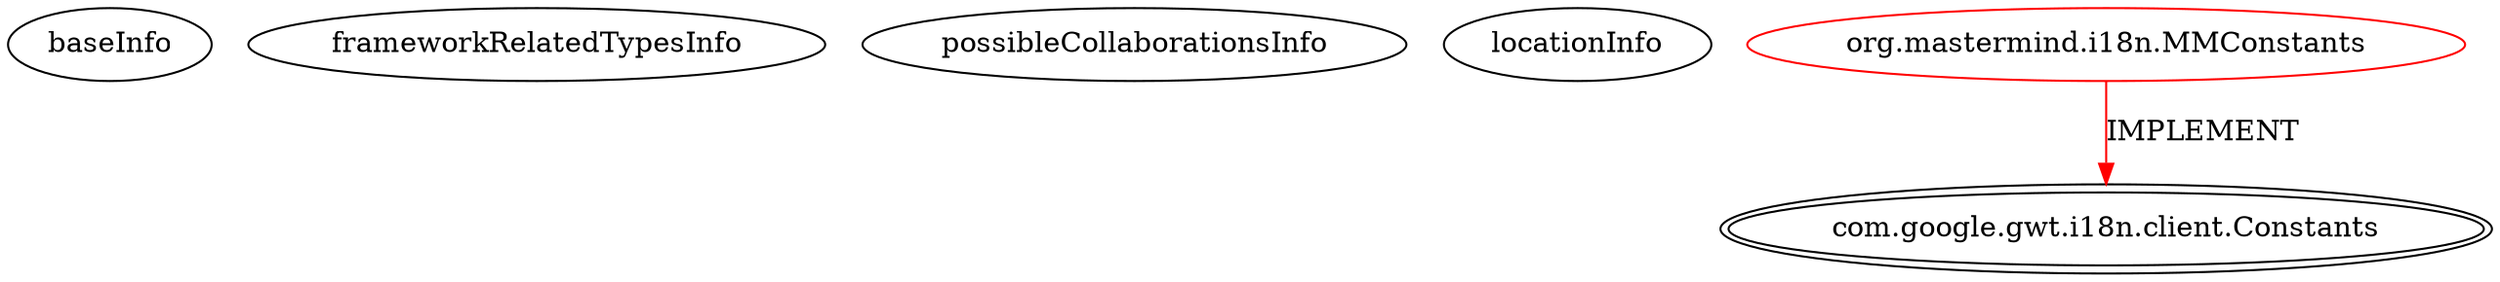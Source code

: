 digraph {
baseInfo[graphId=37,category="extension_graph",isAnonymous=false,possibleRelation=false]
frameworkRelatedTypesInfo[0="com.google.gwt.i18n.client.Constants"]
possibleCollaborationsInfo[]
locationInfo[projectName="Archerw-mastermind",filePath="/Archerw-mastermind/mastermind-master/nyu-smg-mastermind/src/org/mastermind/i18n/MMConstants.java",contextSignature="MMConstants",graphId="37"]
0[label="org.mastermind.i18n.MMConstants",vertexType="ROOT_CLIENT_CLASS_DECLARATION",isFrameworkType=false,color=red]
1[label="com.google.gwt.i18n.client.Constants",vertexType="FRAMEWORK_INTERFACE_TYPE",isFrameworkType=true,peripheries=2]
0->1[label="IMPLEMENT",color=red]
}
